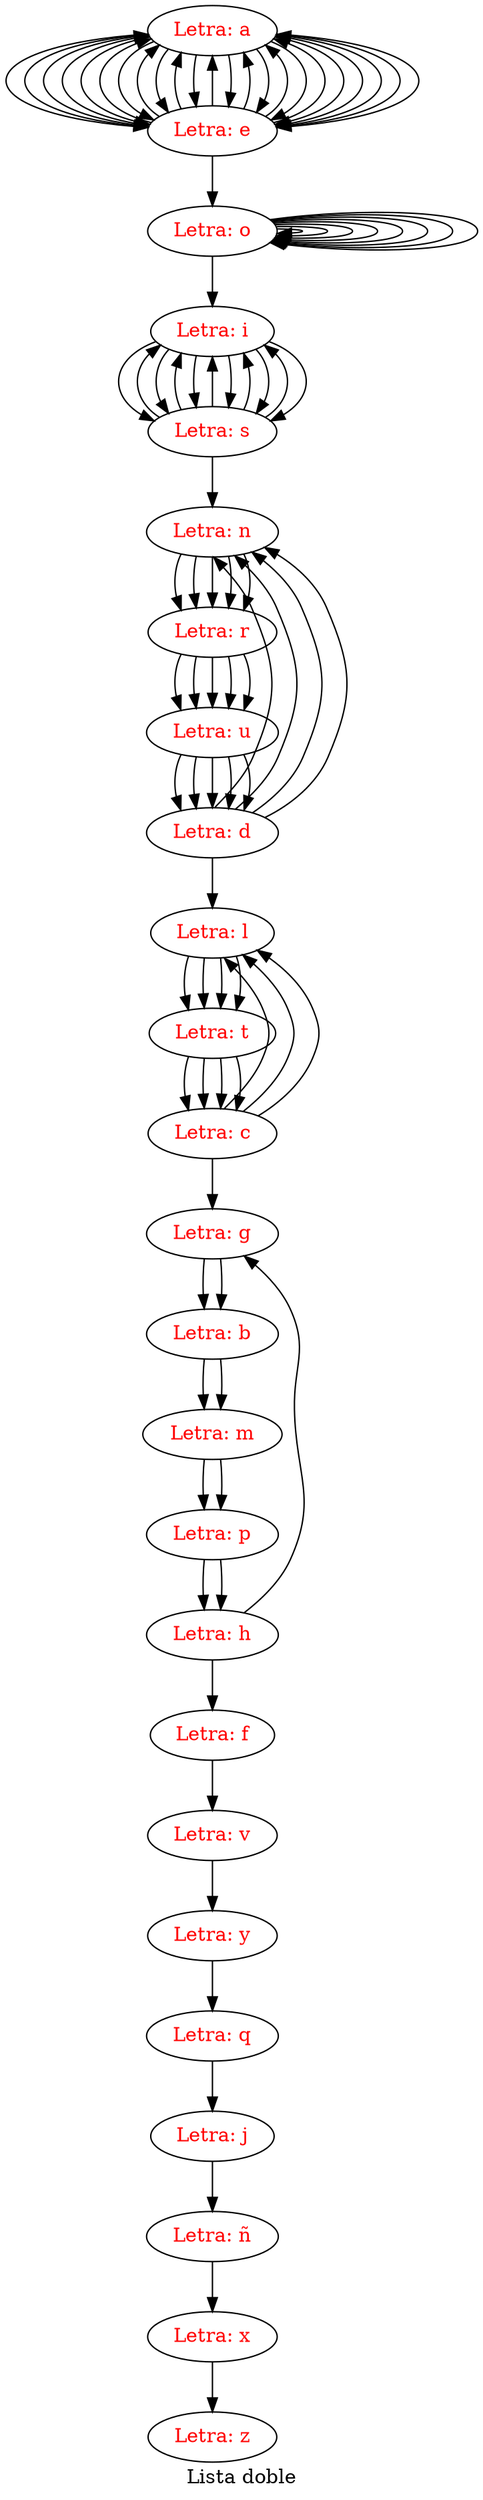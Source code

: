 digraph ListaS{
label= "Lista doble"
	node [fontcolor="red", height=0.5, color="black"]
	edge [color="black", dir=fordware]
nodoa[label="Letra: a"];
nodoa->nodoe;
nodoe[label="Letra: e"];
nodoe->nodoa;
nodoa[label="Letra: a"];
nodoa->nodoe;
nodoe[label="Letra: e"];
nodoe->nodoa;
nodoa[label="Letra: a"];
nodoa->nodoe;
nodoe[label="Letra: e"];
nodoe->nodoa;
nodoa[label="Letra: a"];
nodoa->nodoe;
nodoe[label="Letra: e"];
nodoe->nodoa;
nodoa[label="Letra: a"];
nodoa->nodoe;
nodoe[label="Letra: e"];
nodoe->nodoa;
nodoa[label="Letra: a"];
nodoa->nodoe;
nodoe[label="Letra: e"];
nodoe->nodoa;
nodoa[label="Letra: a"];
nodoa->nodoe;
nodoe[label="Letra: e"];
nodoe->nodoa;
nodoa[label="Letra: a"];
nodoa->nodoe;
nodoe[label="Letra: e"];
nodoe->nodoa;
nodoa[label="Letra: a"];
nodoa->nodoe;
nodoe[label="Letra: e"];
nodoe->nodoa;
nodoa[label="Letra: a"];
nodoa->nodoe;
nodoe[label="Letra: e"];
nodoe->nodoa;
nodoa[label="Letra: a"];
nodoa->nodoe;
nodoe[label="Letra: e"];
nodoe->nodoa;
nodoa[label="Letra: a"];
nodoa->nodoe;
nodoe[label="Letra: e"];
nodoe->nodoo;
nodoo[label="Letra: o"];
nodoo->nodoo;
nodoo[label="Letra: o"];
nodoo->nodoo;
nodoo[label="Letra: o"];
nodoo->nodoo;
nodoo[label="Letra: o"];
nodoo->nodoo;
nodoo[label="Letra: o"];
nodoo->nodoo;
nodoo[label="Letra: o"];
nodoo->nodoo;
nodoo[label="Letra: o"];
nodoo->nodoo;
nodoo[label="Letra: o"];
nodoo->nodoo;
nodoo[label="Letra: o"];
nodoo->nodoi;
nodoi[label="Letra: i"];
nodoi->nodos;
nodos[label="Letra: s"];
nodos->nodoi;
nodoi[label="Letra: i"];
nodoi->nodos;
nodos[label="Letra: s"];
nodos->nodoi;
nodoi[label="Letra: i"];
nodoi->nodos;
nodos[label="Letra: s"];
nodos->nodoi;
nodoi[label="Letra: i"];
nodoi->nodos;
nodos[label="Letra: s"];
nodos->nodoi;
nodoi[label="Letra: i"];
nodoi->nodos;
nodos[label="Letra: s"];
nodos->nodoi;
nodoi[label="Letra: i"];
nodoi->nodos;
nodos[label="Letra: s"];
nodos->nodon;
nodon[label="Letra: n"];
nodon->nodor;
nodor[label="Letra: r"];
nodor->nodou;
nodou[label="Letra: u"];
nodou->nodod;
nodod[label="Letra: d"];
nodod->nodon;
nodon[label="Letra: n"];
nodon->nodor;
nodor[label="Letra: r"];
nodor->nodou;
nodou[label="Letra: u"];
nodou->nodod;
nodod[label="Letra: d"];
nodod->nodon;
nodon[label="Letra: n"];
nodon->nodor;
nodor[label="Letra: r"];
nodor->nodou;
nodou[label="Letra: u"];
nodou->nodod;
nodod[label="Letra: d"];
nodod->nodon;
nodon[label="Letra: n"];
nodon->nodor;
nodor[label="Letra: r"];
nodor->nodou;
nodou[label="Letra: u"];
nodou->nodod;
nodod[label="Letra: d"];
nodod->nodon;
nodon[label="Letra: n"];
nodon->nodor;
nodor[label="Letra: r"];
nodor->nodou;
nodou[label="Letra: u"];
nodou->nodod;
nodod[label="Letra: d"];
nodod->nodol;
nodol[label="Letra: l"];
nodol->nodot;
nodot[label="Letra: t"];
nodot->nodoc;
nodoc[label="Letra: c"];
nodoc->nodol;
nodol[label="Letra: l"];
nodol->nodot;
nodot[label="Letra: t"];
nodot->nodoc;
nodoc[label="Letra: c"];
nodoc->nodol;
nodol[label="Letra: l"];
nodol->nodot;
nodot[label="Letra: t"];
nodot->nodoc;
nodoc[label="Letra: c"];
nodoc->nodol;
nodol[label="Letra: l"];
nodol->nodot;
nodot[label="Letra: t"];
nodot->nodoc;
nodoc[label="Letra: c"];
nodoc->nodog;
nodog[label="Letra: g"];
nodog->nodob;
nodob[label="Letra: b"];
nodob->nodom;
nodom[label="Letra: m"];
nodom->nodop;
nodop[label="Letra: p"];
nodop->nodoh;
nodoh[label="Letra: h"];
nodoh->nodog;
nodog[label="Letra: g"];
nodog->nodob;
nodob[label="Letra: b"];
nodob->nodom;
nodom[label="Letra: m"];
nodom->nodop;
nodop[label="Letra: p"];
nodop->nodoh;
nodoh[label="Letra: h"];
nodoh->nodof;
nodof[label="Letra: f"];
nodof->nodov;
nodov[label="Letra: v"];
nodov->nodoy;
nodoy[label="Letra: y"];
nodoy->nodoq;
nodoq[label="Letra: q"];
nodoq->nodoj;
nodoj[label="Letra: j"];
nodoj->nodoñ;
nodoñ[label="Letra: ñ"];
nodoñ->nodox;
nodox[label="Letra: x"];
nodox->nodoz;
nodoz[label="Letra: z"];

}